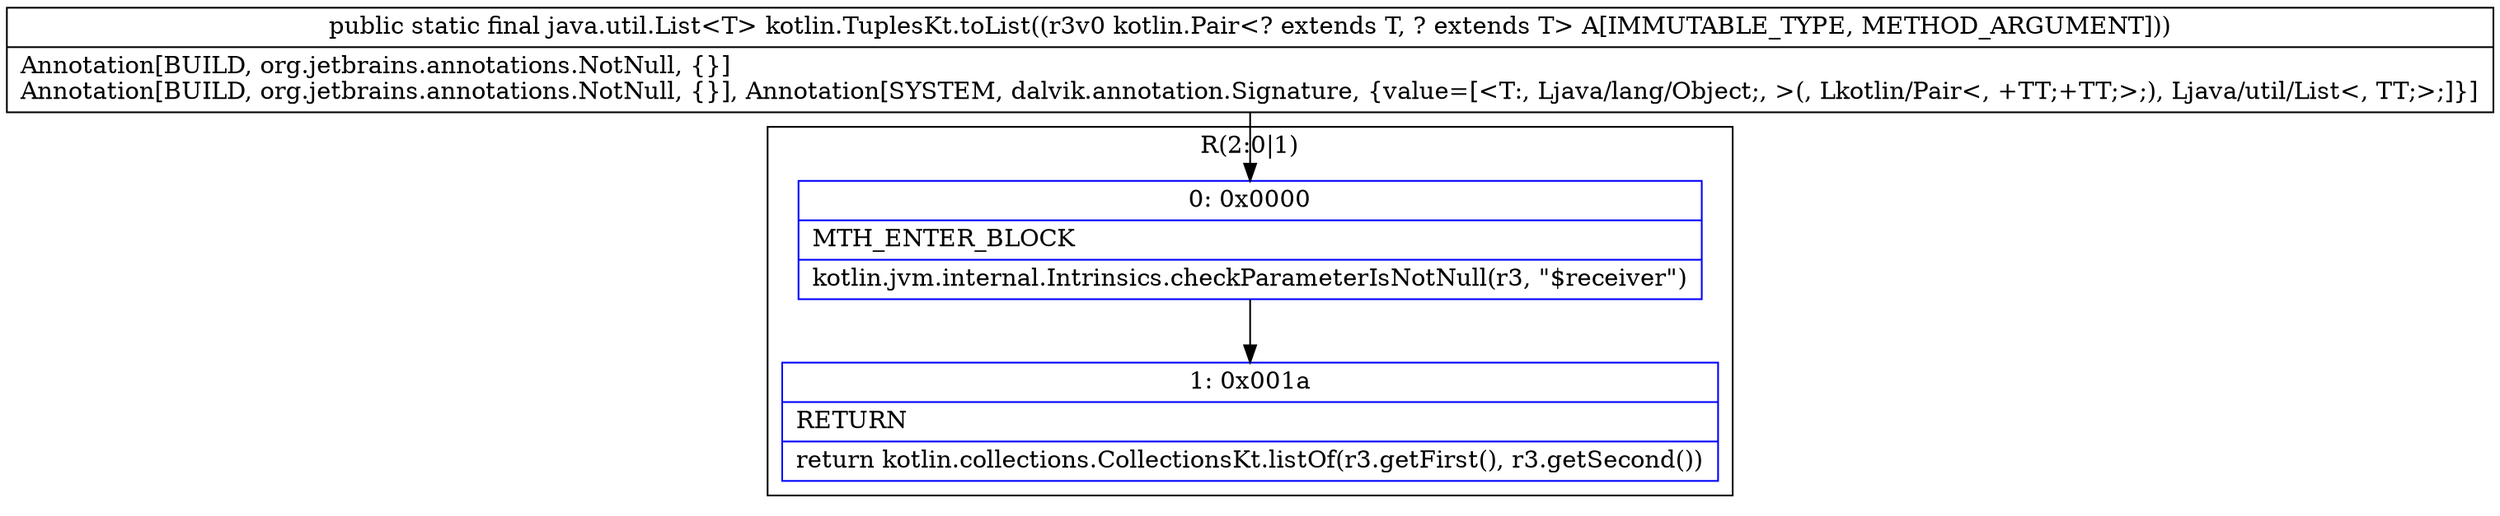 digraph "CFG forkotlin.TuplesKt.toList(Lkotlin\/Pair;)Ljava\/util\/List;" {
subgraph cluster_Region_1919687483 {
label = "R(2:0|1)";
node [shape=record,color=blue];
Node_0 [shape=record,label="{0\:\ 0x0000|MTH_ENTER_BLOCK\l|kotlin.jvm.internal.Intrinsics.checkParameterIsNotNull(r3, \"$receiver\")\l}"];
Node_1 [shape=record,label="{1\:\ 0x001a|RETURN\l|return kotlin.collections.CollectionsKt.listOf(r3.getFirst(), r3.getSecond())\l}"];
}
MethodNode[shape=record,label="{public static final java.util.List\<T\> kotlin.TuplesKt.toList((r3v0 kotlin.Pair\<? extends T, ? extends T\> A[IMMUTABLE_TYPE, METHOD_ARGUMENT]))  | Annotation[BUILD, org.jetbrains.annotations.NotNull, \{\}]\lAnnotation[BUILD, org.jetbrains.annotations.NotNull, \{\}], Annotation[SYSTEM, dalvik.annotation.Signature, \{value=[\<T:, Ljava\/lang\/Object;, \>(, Lkotlin\/Pair\<, +TT;+TT;\>;), Ljava\/util\/List\<, TT;\>;]\}]\l}"];
MethodNode -> Node_0;
Node_0 -> Node_1;
}


